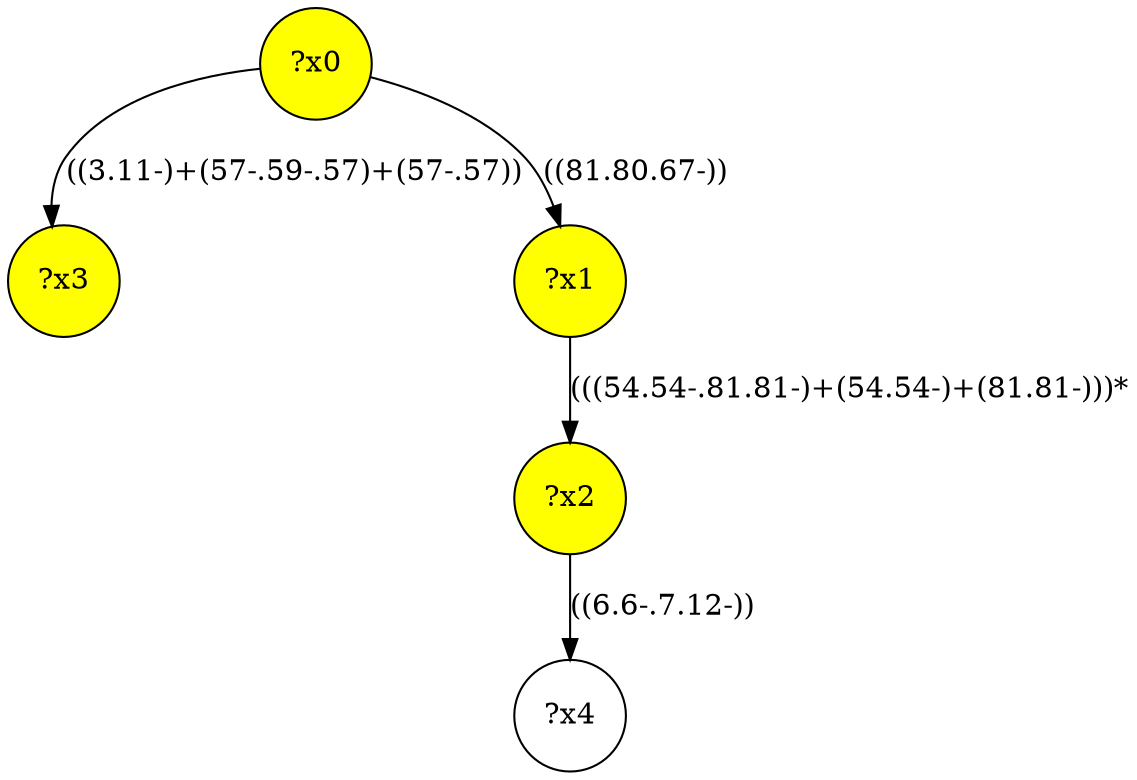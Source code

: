 digraph g {
	x3 [fillcolor="yellow", style="filled," shape=circle, label="?x3"];
	x2 [fillcolor="yellow", style="filled," shape=circle, label="?x2"];
	x1 [fillcolor="yellow", style="filled," shape=circle, label="?x1"];
	x0 [fillcolor="yellow", style="filled," shape=circle, label="?x0"];
	x0 -> x1 [label="((81.80.67-))"];
	x1 -> x2 [label="(((54.54-.81.81-)+(54.54-)+(81.81-)))*"];
	x0 -> x3 [label="((3.11-)+(57-.59-.57)+(57-.57))"];
	x4 [shape=circle, label="?x4"];
	x2 -> x4 [label="((6.6-.7.12-))"];
}
